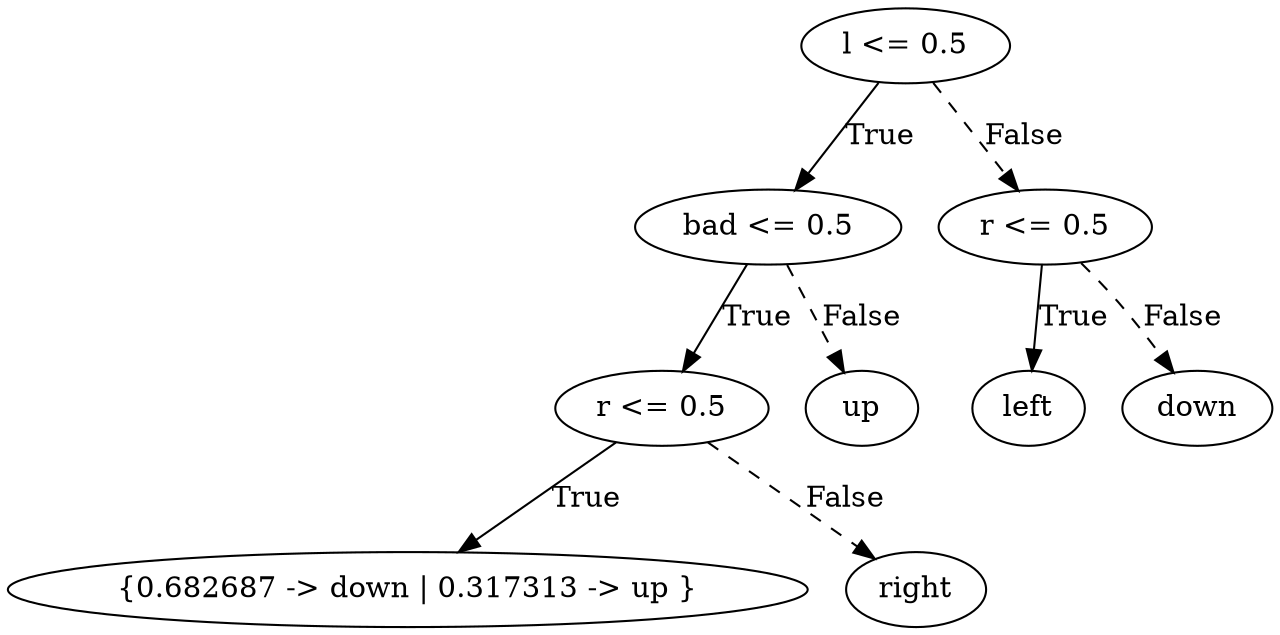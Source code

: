 digraph {
0 [label="l <= 0.5"];
1 [label="bad <= 0.5"];
2 [label="r <= 0.5"];
3 [label="{0.682687 -> down | 0.317313 -> up }"];
2 -> 3 [label="True"];
4 [label="right"];
2 -> 4 [style="dashed", label="False"];
1 -> 2 [label="True"];
5 [label="up"];
1 -> 5 [style="dashed", label="False"];
0 -> 1 [label="True"];
6 [label="r <= 0.5"];
7 [label="left"];
6 -> 7 [label="True"];
8 [label="down"];
6 -> 8 [style="dashed", label="False"];
0 -> 6 [style="dashed", label="False"];

}